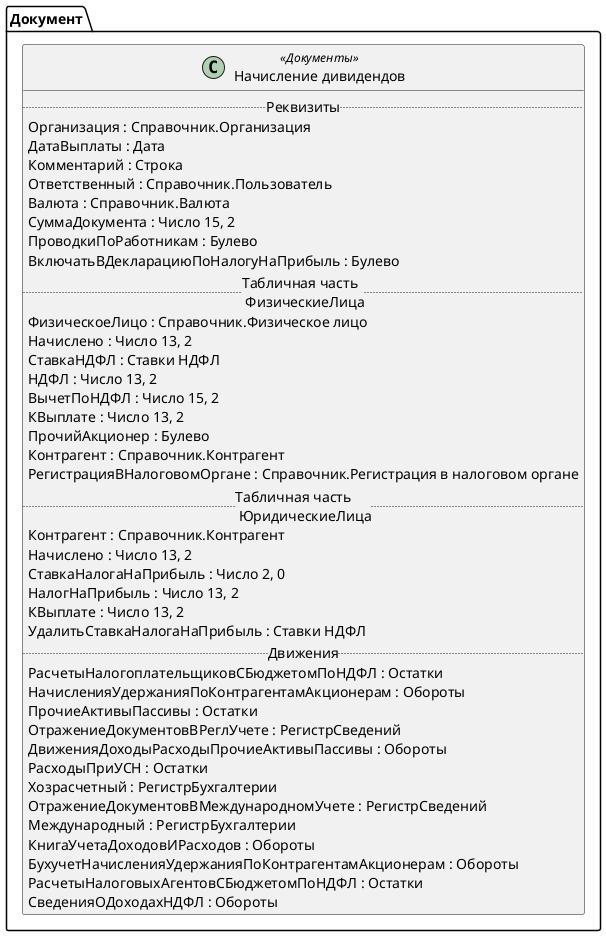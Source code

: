 ﻿@startuml НачислениеДивидендов
'!include templates.wsd
'..\include templates.wsd
class Документ.НачислениеДивидендов as "Начисление дивидендов" <<Документы>>
{
..Реквизиты..
Организация : Справочник.Организация
ДатаВыплаты : Дата
Комментарий : Строка
Ответственный : Справочник.Пользователь
Валюта : Справочник.Валюта
СуммаДокумента : Число 15, 2
ПроводкиПоРаботникам : Булево
ВключатьВДекларациюПоНалогуНаПрибыль : Булево
..Табличная часть \n ФизическиеЛица..
ФизическоеЛицо : Справочник.Физическое лицо
Начислено : Число 13, 2
СтавкаНДФЛ : Ставки НДФЛ
НДФЛ : Число 13, 2
ВычетПоНДФЛ : Число 15, 2
КВыплате : Число 13, 2
ПрочийАкционер : Булево
Контрагент : Справочник.Контрагент
РегистрацияВНалоговомОргане : Справочник.Регистрация в налоговом органе
..Табличная часть \n ЮридическиеЛица..
Контрагент : Справочник.Контрагент
Начислено : Число 13, 2
СтавкаНалогаНаПрибыль : Число 2, 0
НалогНаПрибыль : Число 13, 2
КВыплате : Число 13, 2
УдалитьСтавкаНалогаНаПрибыль : Ставки НДФЛ
..Движения..
РасчетыНалогоплательщиковСБюджетомПоНДФЛ : Остатки
НачисленияУдержанияПоКонтрагентамАкционерам : Обороты
ПрочиеАктивыПассивы : Остатки
ОтражениеДокументовВРеглУчете : РегистрСведений
ДвиженияДоходыРасходыПрочиеАктивыПассивы : Обороты
РасходыПриУСН : Остатки
Хозрасчетный : РегистрБухгалтерии
ОтражениеДокументовВМеждународномУчете : РегистрСведений
Международный : РегистрБухгалтерии
КнигаУчетаДоходовИРасходов : Обороты
БухучетНачисленияУдержанияПоКонтрагентамАкционерам : Обороты
РасчетыНалоговыхАгентовСБюджетомПоНДФЛ : Остатки
СведенияОДоходахНДФЛ : Обороты
}
@enduml
